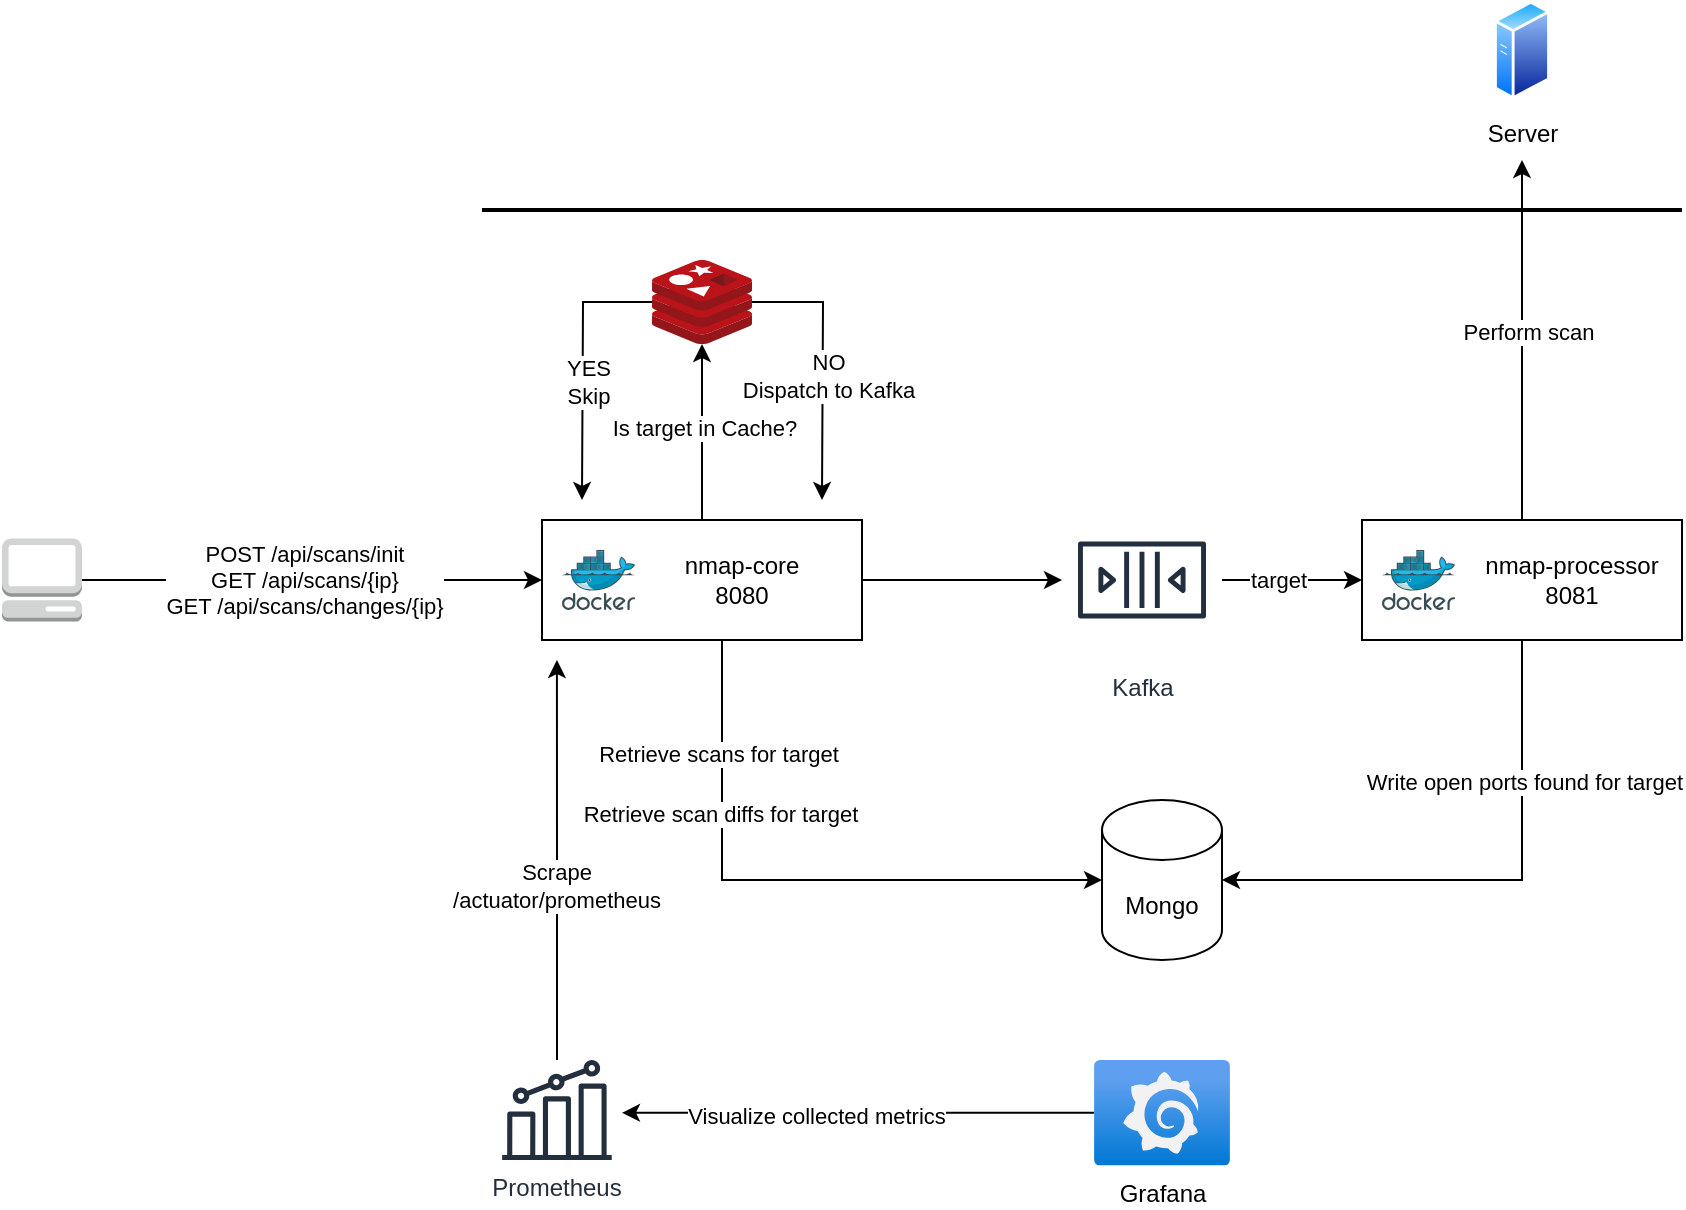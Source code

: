 <mxfile version="24.7.12">
  <diagram name="Page-1" id="H6EVj93TP5LSN7sQjseC">
    <mxGraphModel dx="2057" dy="694" grid="1" gridSize="10" guides="1" tooltips="1" connect="1" arrows="1" fold="1" page="1" pageScale="1" pageWidth="850" pageHeight="1100" math="0" shadow="0">
      <root>
        <mxCell id="0" />
        <mxCell id="1" parent="0" />
        <mxCell id="DzzIl8uYCUMr-ir0u_mA-9" style="edgeStyle=orthogonalEdgeStyle;rounded=0;orthogonalLoop=1;jettySize=auto;html=1;" parent="1" source="DzzIl8uYCUMr-ir0u_mA-1" target="DzzIl8uYCUMr-ir0u_mA-7" edge="1">
          <mxGeometry relative="1" as="geometry" />
        </mxCell>
        <mxCell id="DzzIl8uYCUMr-ir0u_mA-27" value="target" style="edgeLabel;html=1;align=center;verticalAlign=middle;resizable=0;points=[];" parent="DzzIl8uYCUMr-ir0u_mA-9" vertex="1" connectable="0">
          <mxGeometry x="-0.175" y="-1" relative="1" as="geometry">
            <mxPoint x="120" y="10" as="offset" />
          </mxGeometry>
        </mxCell>
        <mxCell id="DzzIl8uYCUMr-ir0u_mA-39" style="edgeStyle=orthogonalEdgeStyle;rounded=0;orthogonalLoop=1;jettySize=auto;html=1;" parent="1" source="DzzIl8uYCUMr-ir0u_mA-1" target="DzzIl8uYCUMr-ir0u_mA-35" edge="1">
          <mxGeometry relative="1" as="geometry" />
        </mxCell>
        <mxCell id="DzzIl8uYCUMr-ir0u_mA-40" value="Is target in Cache?" style="edgeLabel;html=1;align=center;verticalAlign=middle;resizable=0;points=[];" parent="DzzIl8uYCUMr-ir0u_mA-39" vertex="1" connectable="0">
          <mxGeometry x="0.058" y="-1" relative="1" as="geometry">
            <mxPoint as="offset" />
          </mxGeometry>
        </mxCell>
        <mxCell id="DzzIl8uYCUMr-ir0u_mA-1" value="" style="rounded=0;whiteSpace=wrap;html=1;" parent="1" vertex="1">
          <mxGeometry x="210" y="280" width="160" height="60" as="geometry" />
        </mxCell>
        <mxCell id="DzzIl8uYCUMr-ir0u_mA-2" value="" style="image;sketch=0;aspect=fixed;html=1;points=[];align=center;fontSize=12;image=img/lib/mscae/Docker.svg;" parent="1" vertex="1">
          <mxGeometry x="220" y="295" width="36.59" height="30" as="geometry" />
        </mxCell>
        <mxCell id="DzzIl8uYCUMr-ir0u_mA-3" value="nmap-core&lt;br&gt;8080" style="text;html=1;align=center;verticalAlign=middle;whiteSpace=wrap;rounded=0;" parent="1" vertex="1">
          <mxGeometry x="280.0" y="295" width="60" height="30" as="geometry" />
        </mxCell>
        <mxCell id="jElyMo0bLEDI69UQrH6S-3" style="edgeStyle=orthogonalEdgeStyle;rounded=0;orthogonalLoop=1;jettySize=auto;html=1;" edge="1" parent="1" source="DzzIl8uYCUMr-ir0u_mA-4">
          <mxGeometry relative="1" as="geometry">
            <mxPoint x="700" y="100" as="targetPoint" />
          </mxGeometry>
        </mxCell>
        <mxCell id="jElyMo0bLEDI69UQrH6S-4" value="Perform scan" style="edgeLabel;html=1;align=center;verticalAlign=middle;resizable=0;points=[];" vertex="1" connectable="0" parent="jElyMo0bLEDI69UQrH6S-3">
          <mxGeometry x="0.048" y="-2" relative="1" as="geometry">
            <mxPoint as="offset" />
          </mxGeometry>
        </mxCell>
        <mxCell id="DzzIl8uYCUMr-ir0u_mA-4" value="" style="rounded=0;whiteSpace=wrap;html=1;" parent="1" vertex="1">
          <mxGeometry x="620" y="280" width="160" height="60" as="geometry" />
        </mxCell>
        <mxCell id="DzzIl8uYCUMr-ir0u_mA-5" value="" style="image;sketch=0;aspect=fixed;html=1;points=[];align=center;fontSize=12;image=img/lib/mscae/Docker.svg;" parent="1" vertex="1">
          <mxGeometry x="630" y="295" width="36.59" height="30" as="geometry" />
        </mxCell>
        <mxCell id="DzzIl8uYCUMr-ir0u_mA-6" value="nmap-processor&lt;br&gt;8081" style="text;html=1;align=center;verticalAlign=middle;whiteSpace=wrap;rounded=0;" parent="1" vertex="1">
          <mxGeometry x="680" y="295" width="90" height="30" as="geometry" />
        </mxCell>
        <mxCell id="DzzIl8uYCUMr-ir0u_mA-10" style="edgeStyle=orthogonalEdgeStyle;rounded=0;orthogonalLoop=1;jettySize=auto;html=1;entryX=0;entryY=0.5;entryDx=0;entryDy=0;" parent="1" source="DzzIl8uYCUMr-ir0u_mA-7" target="DzzIl8uYCUMr-ir0u_mA-4" edge="1">
          <mxGeometry relative="1" as="geometry" />
        </mxCell>
        <mxCell id="DzzIl8uYCUMr-ir0u_mA-28" value="target" style="edgeLabel;html=1;align=center;verticalAlign=middle;resizable=0;points=[];" parent="DzzIl8uYCUMr-ir0u_mA-10" vertex="1" connectable="0">
          <mxGeometry x="-0.2" relative="1" as="geometry">
            <mxPoint as="offset" />
          </mxGeometry>
        </mxCell>
        <mxCell id="DzzIl8uYCUMr-ir0u_mA-7" value="Kafka" style="sketch=0;outlineConnect=0;fontColor=#232F3E;gradientColor=none;strokeColor=#232F3E;fillColor=#ffffff;dashed=0;verticalLabelPosition=bottom;verticalAlign=top;align=center;html=1;fontSize=12;fontStyle=0;aspect=fixed;shape=mxgraph.aws4.resourceIcon;resIcon=mxgraph.aws4.queue;" parent="1" vertex="1">
          <mxGeometry x="470" y="270" width="80" height="80" as="geometry" />
        </mxCell>
        <mxCell id="DzzIl8uYCUMr-ir0u_mA-32" style="edgeStyle=orthogonalEdgeStyle;rounded=0;orthogonalLoop=1;jettySize=auto;html=1;entryX=0;entryY=0.5;entryDx=0;entryDy=0;" parent="1" source="DzzIl8uYCUMr-ir0u_mA-11" target="DzzIl8uYCUMr-ir0u_mA-1" edge="1">
          <mxGeometry relative="1" as="geometry" />
        </mxCell>
        <mxCell id="DzzIl8uYCUMr-ir0u_mA-34" value="POST /api/scans/init&lt;br&gt;GET /api/scans/{ip}&lt;br&gt;GET /api/scans/changes/{ip}" style="edgeLabel;html=1;align=center;verticalAlign=middle;resizable=0;points=[];" parent="DzzIl8uYCUMr-ir0u_mA-32" vertex="1" connectable="0">
          <mxGeometry x="-0.265" relative="1" as="geometry">
            <mxPoint x="26" as="offset" />
          </mxGeometry>
        </mxCell>
        <mxCell id="DzzIl8uYCUMr-ir0u_mA-11" value="" style="outlineConnect=0;dashed=0;verticalLabelPosition=bottom;verticalAlign=top;align=center;html=1;shape=mxgraph.aws3.management_console;fillColor=#D2D3D3;gradientColor=none;" parent="1" vertex="1">
          <mxGeometry x="-60" y="289.25" width="40" height="41.5" as="geometry" />
        </mxCell>
        <mxCell id="DzzIl8uYCUMr-ir0u_mA-12" value="Mongo" style="shape=cylinder3;whiteSpace=wrap;html=1;boundedLbl=1;backgroundOutline=1;size=15;" parent="1" vertex="1">
          <mxGeometry x="490" y="420" width="60" height="80" as="geometry" />
        </mxCell>
        <mxCell id="DzzIl8uYCUMr-ir0u_mA-13" style="edgeStyle=orthogonalEdgeStyle;rounded=0;orthogonalLoop=1;jettySize=auto;html=1;entryX=1;entryY=0.5;entryDx=0;entryDy=0;entryPerimeter=0;" parent="1" source="DzzIl8uYCUMr-ir0u_mA-4" target="DzzIl8uYCUMr-ir0u_mA-12" edge="1">
          <mxGeometry relative="1" as="geometry">
            <Array as="points">
              <mxPoint x="700" y="460" />
            </Array>
          </mxGeometry>
        </mxCell>
        <mxCell id="DzzIl8uYCUMr-ir0u_mA-26" value="Write open ports found for target" style="edgeLabel;html=1;align=center;verticalAlign=middle;resizable=0;points=[];" parent="DzzIl8uYCUMr-ir0u_mA-13" vertex="1" connectable="0">
          <mxGeometry x="-0.478" y="1" relative="1" as="geometry">
            <mxPoint as="offset" />
          </mxGeometry>
        </mxCell>
        <mxCell id="DzzIl8uYCUMr-ir0u_mA-29" style="edgeStyle=orthogonalEdgeStyle;rounded=0;orthogonalLoop=1;jettySize=auto;html=1;entryX=0;entryY=0.5;entryDx=0;entryDy=0;entryPerimeter=0;" parent="1" source="DzzIl8uYCUMr-ir0u_mA-1" target="DzzIl8uYCUMr-ir0u_mA-12" edge="1">
          <mxGeometry relative="1" as="geometry">
            <Array as="points">
              <mxPoint x="300" y="460" />
            </Array>
          </mxGeometry>
        </mxCell>
        <mxCell id="DzzIl8uYCUMr-ir0u_mA-30" value="Retrieve scans for target" style="edgeLabel;html=1;align=center;verticalAlign=middle;resizable=0;points=[];" parent="DzzIl8uYCUMr-ir0u_mA-29" vertex="1" connectable="0">
          <mxGeometry x="-0.635" y="-2" relative="1" as="geometry">
            <mxPoint as="offset" />
          </mxGeometry>
        </mxCell>
        <mxCell id="DzzIl8uYCUMr-ir0u_mA-31" value="Retrieve scan diffs for target" style="edgeLabel;html=1;align=center;verticalAlign=middle;resizable=0;points=[];" parent="DzzIl8uYCUMr-ir0u_mA-29" vertex="1" connectable="0">
          <mxGeometry x="-0.439" y="-1" relative="1" as="geometry">
            <mxPoint as="offset" />
          </mxGeometry>
        </mxCell>
        <mxCell id="DzzIl8uYCUMr-ir0u_mA-41" style="edgeStyle=orthogonalEdgeStyle;rounded=0;orthogonalLoop=1;jettySize=auto;html=1;" parent="1" source="DzzIl8uYCUMr-ir0u_mA-35" edge="1">
          <mxGeometry relative="1" as="geometry">
            <mxPoint x="350" y="270" as="targetPoint" />
          </mxGeometry>
        </mxCell>
        <mxCell id="DzzIl8uYCUMr-ir0u_mA-42" value="NO&lt;br&gt;Dispatch to Kafka" style="edgeLabel;html=1;align=center;verticalAlign=middle;resizable=0;points=[];" parent="DzzIl8uYCUMr-ir0u_mA-41" vertex="1" connectable="0">
          <mxGeometry x="0.077" y="2" relative="1" as="geometry">
            <mxPoint as="offset" />
          </mxGeometry>
        </mxCell>
        <mxCell id="DzzIl8uYCUMr-ir0u_mA-43" style="edgeStyle=orthogonalEdgeStyle;rounded=0;orthogonalLoop=1;jettySize=auto;html=1;" parent="1" source="DzzIl8uYCUMr-ir0u_mA-35" edge="1">
          <mxGeometry relative="1" as="geometry">
            <mxPoint x="230" y="270" as="targetPoint" />
          </mxGeometry>
        </mxCell>
        <mxCell id="DzzIl8uYCUMr-ir0u_mA-44" value="YES&lt;br&gt;Skip" style="edgeLabel;html=1;align=center;verticalAlign=middle;resizable=0;points=[];" parent="DzzIl8uYCUMr-ir0u_mA-43" vertex="1" connectable="0">
          <mxGeometry x="0.119" y="2" relative="1" as="geometry">
            <mxPoint as="offset" />
          </mxGeometry>
        </mxCell>
        <mxCell id="DzzIl8uYCUMr-ir0u_mA-35" value="" style="image;sketch=0;aspect=fixed;html=1;points=[];align=center;fontSize=12;image=img/lib/mscae/Cache_Redis_Product.svg;" parent="1" vertex="1">
          <mxGeometry x="265" y="150" width="50" height="42" as="geometry" />
        </mxCell>
        <mxCell id="DzzIl8uYCUMr-ir0u_mA-46" style="edgeStyle=orthogonalEdgeStyle;rounded=0;orthogonalLoop=1;jettySize=auto;html=1;" parent="1" source="DzzIl8uYCUMr-ir0u_mA-45" edge="1">
          <mxGeometry relative="1" as="geometry">
            <mxPoint x="217.465" y="350" as="targetPoint" />
          </mxGeometry>
        </mxCell>
        <mxCell id="DzzIl8uYCUMr-ir0u_mA-47" value="Scrape&lt;br&gt;/actuator/prometheus" style="edgeLabel;html=1;align=center;verticalAlign=middle;resizable=0;points=[];" parent="DzzIl8uYCUMr-ir0u_mA-46" vertex="1" connectable="0">
          <mxGeometry x="-0.115" y="1" relative="1" as="geometry">
            <mxPoint y="1" as="offset" />
          </mxGeometry>
        </mxCell>
        <mxCell id="DzzIl8uYCUMr-ir0u_mA-45" value="Prometheus" style="sketch=0;outlineConnect=0;fontColor=#232F3E;gradientColor=none;fillColor=#232F3D;strokeColor=none;dashed=0;verticalLabelPosition=bottom;verticalAlign=top;align=center;html=1;fontSize=12;fontStyle=0;aspect=fixed;pointerEvents=1;shape=mxgraph.aws4.metrics;" parent="1" vertex="1">
          <mxGeometry x="190" y="550" width="54.93" height="50" as="geometry" />
        </mxCell>
        <mxCell id="DzzIl8uYCUMr-ir0u_mA-49" style="edgeStyle=orthogonalEdgeStyle;rounded=0;orthogonalLoop=1;jettySize=auto;html=1;" parent="1" source="DzzIl8uYCUMr-ir0u_mA-48" edge="1">
          <mxGeometry relative="1" as="geometry">
            <mxPoint x="250" y="576.4" as="targetPoint" />
          </mxGeometry>
        </mxCell>
        <mxCell id="DzzIl8uYCUMr-ir0u_mA-50" value="Visualize collected metrics" style="edgeLabel;html=1;align=center;verticalAlign=middle;resizable=0;points=[];" parent="DzzIl8uYCUMr-ir0u_mA-49" vertex="1" connectable="0">
          <mxGeometry x="0.184" y="1" relative="1" as="geometry">
            <mxPoint as="offset" />
          </mxGeometry>
        </mxCell>
        <mxCell id="DzzIl8uYCUMr-ir0u_mA-48" value="Grafana" style="image;aspect=fixed;html=1;points=[];align=center;fontSize=12;image=img/lib/azure2/other/Grafana.svg;" parent="1" vertex="1">
          <mxGeometry x="486" y="550" width="68" height="52.8" as="geometry" />
        </mxCell>
        <mxCell id="jElyMo0bLEDI69UQrH6S-1" value="" style="line;strokeWidth=2;html=1;" vertex="1" parent="1">
          <mxGeometry x="180" y="120" width="600" height="10" as="geometry" />
        </mxCell>
        <mxCell id="jElyMo0bLEDI69UQrH6S-2" value="Server" style="image;aspect=fixed;perimeter=ellipsePerimeter;html=1;align=center;shadow=0;dashed=0;spacingTop=3;image=img/lib/active_directory/generic_server.svg;" vertex="1" parent="1">
          <mxGeometry x="686" y="20" width="28.0" height="50" as="geometry" />
        </mxCell>
      </root>
    </mxGraphModel>
  </diagram>
</mxfile>
